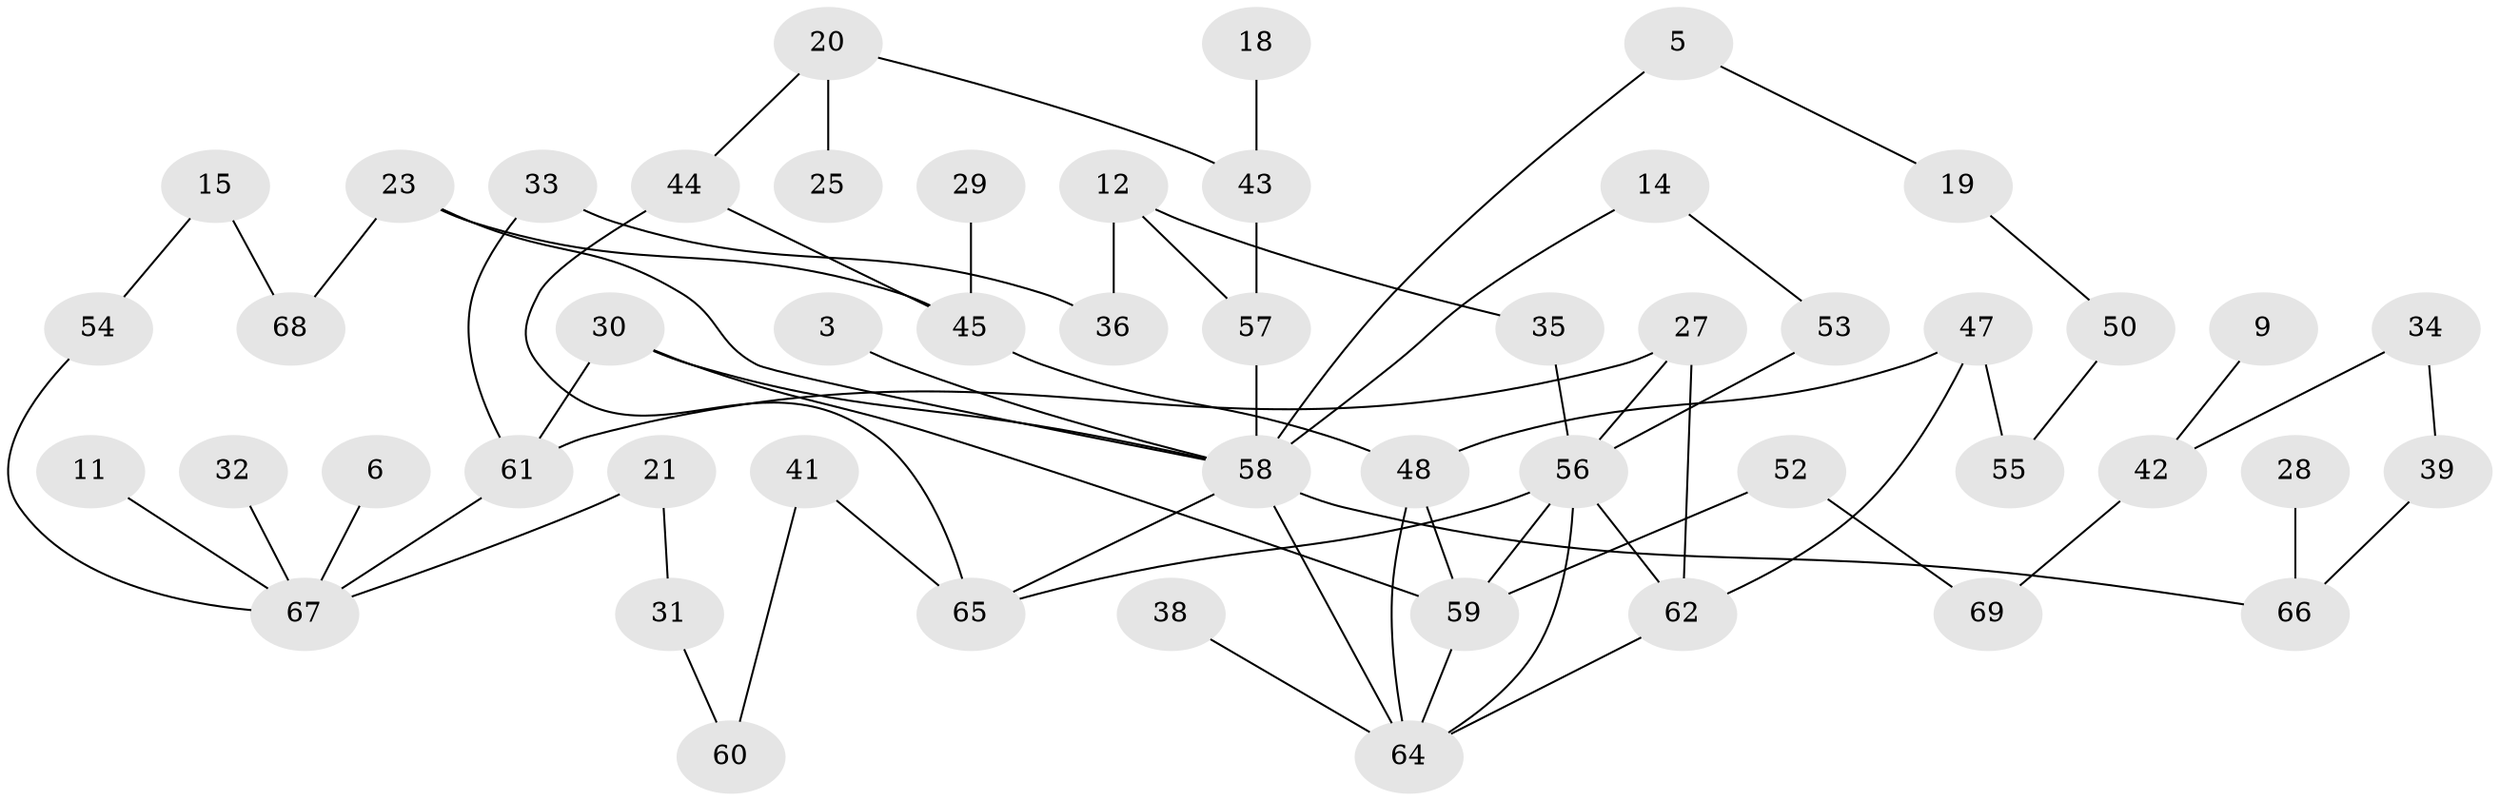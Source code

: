 // original degree distribution, {2: 0.30656934306569344, 0: 0.0948905109489051, 1: 0.291970802919708, 3: 0.18248175182481752, 5: 0.051094890510948905, 4: 0.072992700729927}
// Generated by graph-tools (version 1.1) at 2025/25/03/09/25 03:25:13]
// undirected, 51 vertices, 68 edges
graph export_dot {
graph [start="1"]
  node [color=gray90,style=filled];
  3;
  5;
  6;
  9;
  11;
  12;
  14;
  15;
  18;
  19;
  20;
  21;
  23;
  25;
  27;
  28;
  29;
  30;
  31;
  32;
  33;
  34;
  35;
  36;
  38;
  39;
  41;
  42;
  43;
  44;
  45;
  47;
  48;
  50;
  52;
  53;
  54;
  55;
  56;
  57;
  58;
  59;
  60;
  61;
  62;
  64;
  65;
  66;
  67;
  68;
  69;
  3 -- 58 [weight=1.0];
  5 -- 19 [weight=1.0];
  5 -- 58 [weight=1.0];
  6 -- 67 [weight=1.0];
  9 -- 42 [weight=1.0];
  11 -- 67 [weight=1.0];
  12 -- 35 [weight=1.0];
  12 -- 36 [weight=1.0];
  12 -- 57 [weight=1.0];
  14 -- 53 [weight=1.0];
  14 -- 58 [weight=1.0];
  15 -- 54 [weight=1.0];
  15 -- 68 [weight=1.0];
  18 -- 43 [weight=1.0];
  19 -- 50 [weight=1.0];
  20 -- 25 [weight=1.0];
  20 -- 43 [weight=1.0];
  20 -- 44 [weight=1.0];
  21 -- 31 [weight=1.0];
  21 -- 67 [weight=1.0];
  23 -- 45 [weight=1.0];
  23 -- 58 [weight=1.0];
  23 -- 68 [weight=1.0];
  27 -- 56 [weight=1.0];
  27 -- 61 [weight=1.0];
  27 -- 62 [weight=1.0];
  28 -- 66 [weight=1.0];
  29 -- 45 [weight=1.0];
  30 -- 58 [weight=1.0];
  30 -- 59 [weight=1.0];
  30 -- 61 [weight=1.0];
  31 -- 60 [weight=1.0];
  32 -- 67 [weight=1.0];
  33 -- 36 [weight=1.0];
  33 -- 61 [weight=1.0];
  34 -- 39 [weight=1.0];
  34 -- 42 [weight=1.0];
  35 -- 56 [weight=1.0];
  38 -- 64 [weight=1.0];
  39 -- 66 [weight=1.0];
  41 -- 60 [weight=1.0];
  41 -- 65 [weight=1.0];
  42 -- 69 [weight=1.0];
  43 -- 57 [weight=1.0];
  44 -- 45 [weight=1.0];
  44 -- 65 [weight=1.0];
  45 -- 48 [weight=1.0];
  47 -- 48 [weight=1.0];
  47 -- 55 [weight=1.0];
  47 -- 62 [weight=1.0];
  48 -- 59 [weight=1.0];
  48 -- 64 [weight=1.0];
  50 -- 55 [weight=1.0];
  52 -- 59 [weight=1.0];
  52 -- 69 [weight=1.0];
  53 -- 56 [weight=1.0];
  54 -- 67 [weight=1.0];
  56 -- 59 [weight=1.0];
  56 -- 62 [weight=1.0];
  56 -- 64 [weight=1.0];
  56 -- 65 [weight=1.0];
  57 -- 58 [weight=1.0];
  58 -- 64 [weight=1.0];
  58 -- 65 [weight=1.0];
  58 -- 66 [weight=1.0];
  59 -- 64 [weight=1.0];
  61 -- 67 [weight=1.0];
  62 -- 64 [weight=1.0];
}
